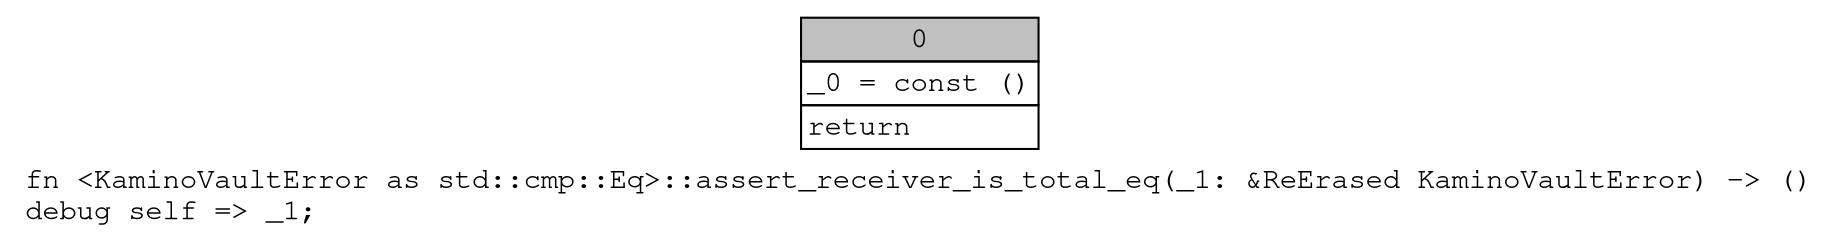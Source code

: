 digraph Mir_0_3107 {
    graph [fontname="Courier, monospace"];
    node [fontname="Courier, monospace"];
    edge [fontname="Courier, monospace"];
    label=<fn &lt;KaminoVaultError as std::cmp::Eq&gt;::assert_receiver_is_total_eq(_1: &amp;ReErased KaminoVaultError) -&gt; ()<br align="left"/>debug self =&gt; _1;<br align="left"/>>;
    bb0__0_3107 [shape="none", label=<<table border="0" cellborder="1" cellspacing="0"><tr><td bgcolor="gray" align="center" colspan="1">0</td></tr><tr><td align="left" balign="left">_0 = const ()<br/></td></tr><tr><td align="left">return</td></tr></table>>];
}
